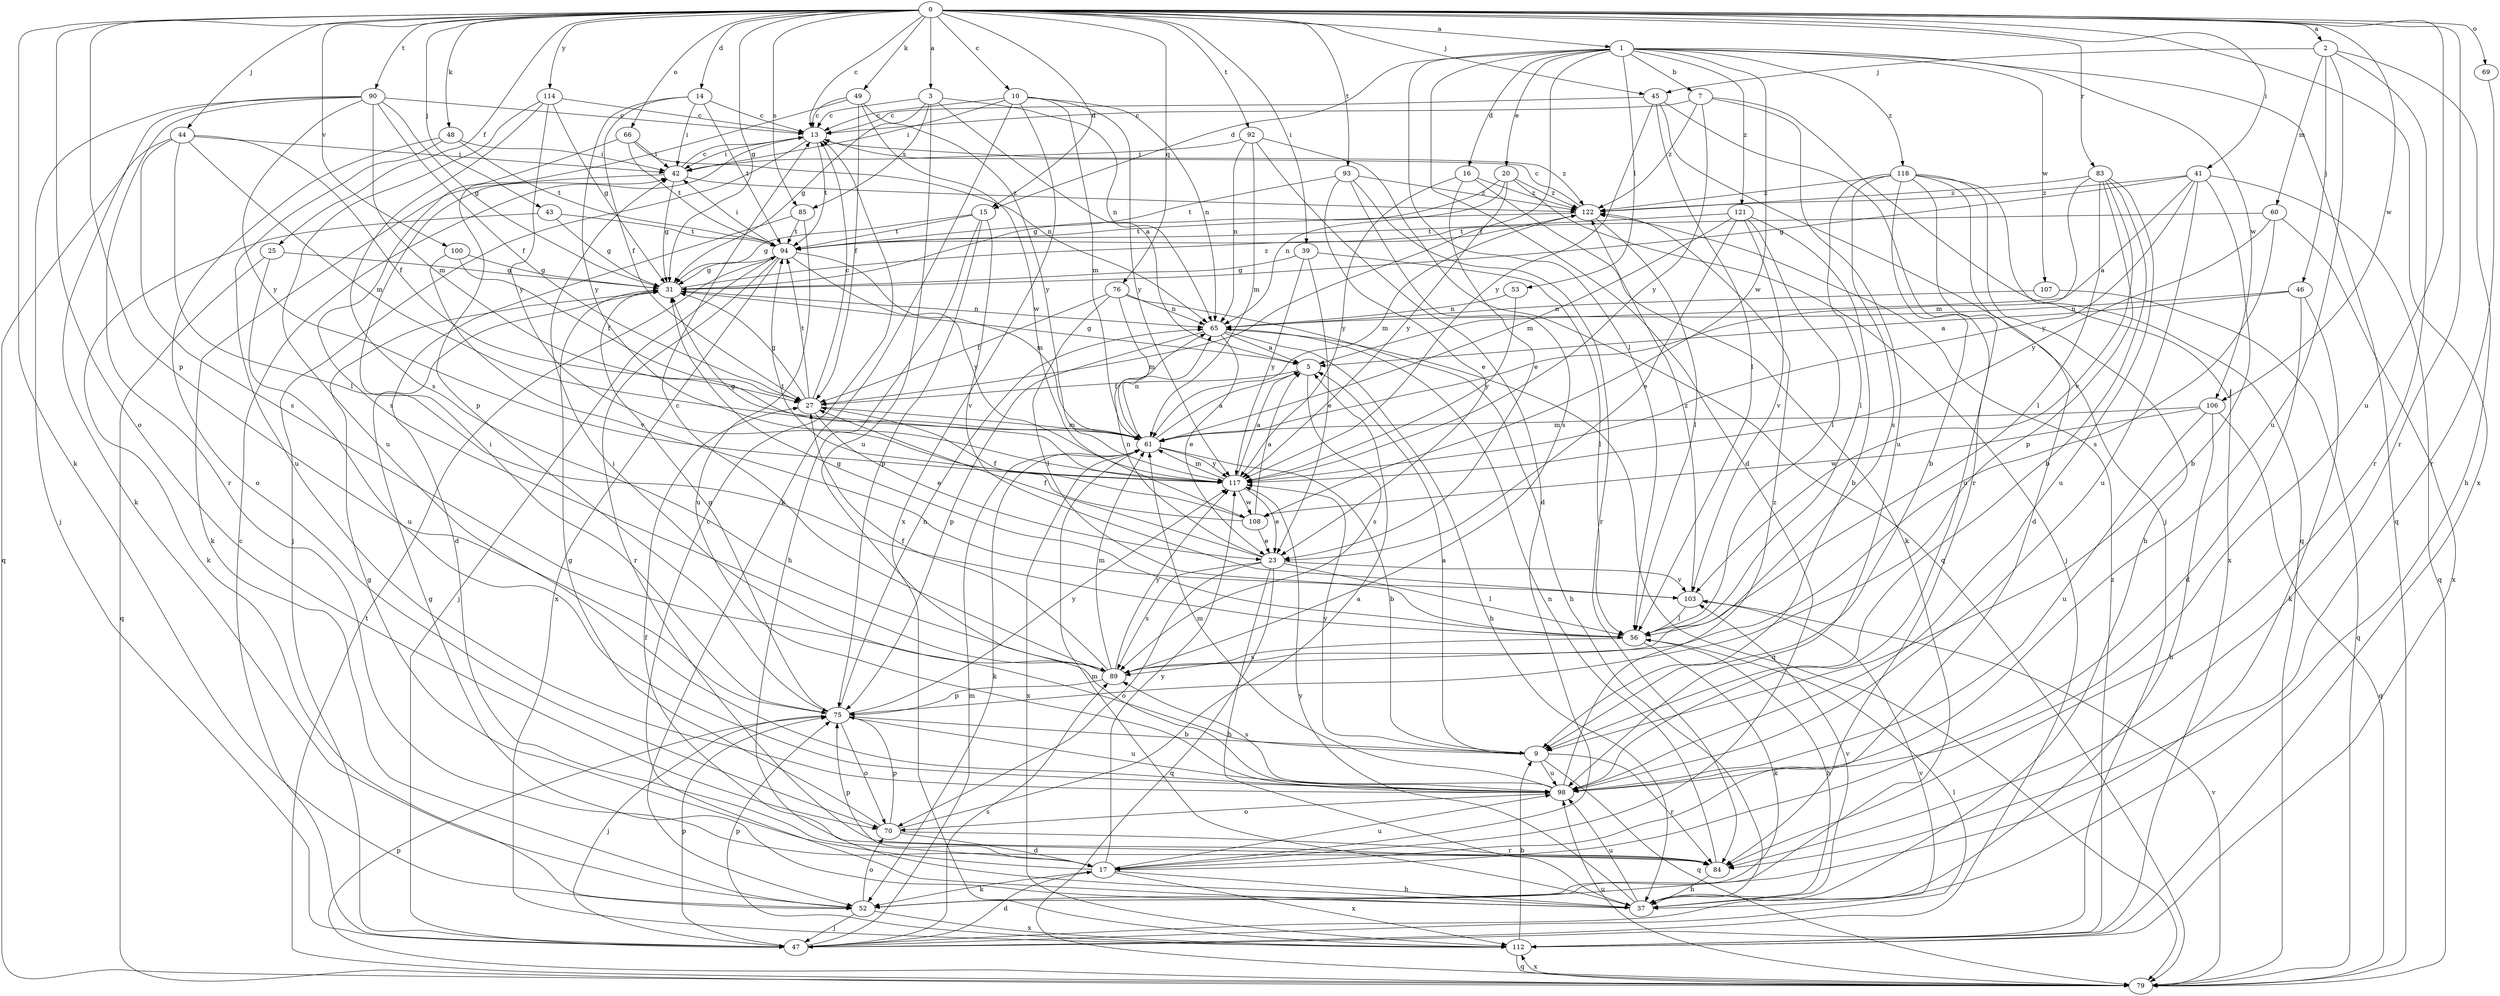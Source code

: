 strict digraph  {
0;
1;
2;
3;
5;
7;
9;
10;
13;
14;
15;
16;
17;
20;
23;
25;
27;
31;
37;
39;
41;
42;
43;
44;
45;
46;
47;
48;
49;
52;
53;
56;
60;
61;
65;
66;
69;
70;
75;
76;
79;
83;
84;
85;
89;
90;
92;
93;
94;
98;
100;
103;
106;
107;
108;
112;
114;
117;
118;
121;
122;
0 -> 1  [label=a];
0 -> 2  [label=a];
0 -> 3  [label=a];
0 -> 10  [label=c];
0 -> 13  [label=c];
0 -> 14  [label=d];
0 -> 15  [label=d];
0 -> 25  [label=f];
0 -> 31  [label=g];
0 -> 39  [label=i];
0 -> 41  [label=i];
0 -> 43  [label=j];
0 -> 44  [label=j];
0 -> 45  [label=j];
0 -> 48  [label=k];
0 -> 49  [label=k];
0 -> 52  [label=k];
0 -> 66  [label=o];
0 -> 69  [label=o];
0 -> 70  [label=o];
0 -> 75  [label=p];
0 -> 76  [label=q];
0 -> 83  [label=r];
0 -> 84  [label=r];
0 -> 85  [label=s];
0 -> 90  [label=t];
0 -> 92  [label=t];
0 -> 93  [label=t];
0 -> 98  [label=u];
0 -> 100  [label=v];
0 -> 106  [label=w];
0 -> 112  [label=x];
0 -> 114  [label=y];
1 -> 7  [label=b];
1 -> 15  [label=d];
1 -> 16  [label=d];
1 -> 17  [label=d];
1 -> 20  [label=e];
1 -> 27  [label=f];
1 -> 53  [label=l];
1 -> 56  [label=l];
1 -> 79  [label=q];
1 -> 106  [label=w];
1 -> 107  [label=w];
1 -> 108  [label=w];
1 -> 118  [label=z];
1 -> 121  [label=z];
2 -> 37  [label=h];
2 -> 45  [label=j];
2 -> 46  [label=j];
2 -> 60  [label=m];
2 -> 84  [label=r];
2 -> 98  [label=u];
3 -> 5  [label=a];
3 -> 13  [label=c];
3 -> 31  [label=g];
3 -> 65  [label=n];
3 -> 85  [label=s];
3 -> 98  [label=u];
5 -> 27  [label=f];
5 -> 31  [label=g];
5 -> 89  [label=s];
7 -> 13  [label=c];
7 -> 79  [label=q];
7 -> 98  [label=u];
7 -> 117  [label=y];
7 -> 122  [label=z];
9 -> 5  [label=a];
9 -> 42  [label=i];
9 -> 79  [label=q];
9 -> 84  [label=r];
9 -> 98  [label=u];
9 -> 117  [label=y];
10 -> 13  [label=c];
10 -> 42  [label=i];
10 -> 52  [label=k];
10 -> 61  [label=m];
10 -> 65  [label=n];
10 -> 112  [label=x];
10 -> 117  [label=y];
13 -> 42  [label=i];
13 -> 47  [label=j];
13 -> 94  [label=t];
13 -> 122  [label=z];
14 -> 13  [label=c];
14 -> 27  [label=f];
14 -> 42  [label=i];
14 -> 94  [label=t];
14 -> 117  [label=y];
15 -> 31  [label=g];
15 -> 37  [label=h];
15 -> 75  [label=p];
15 -> 94  [label=t];
15 -> 103  [label=v];
16 -> 23  [label=e];
16 -> 52  [label=k];
16 -> 117  [label=y];
16 -> 122  [label=z];
17 -> 31  [label=g];
17 -> 37  [label=h];
17 -> 52  [label=k];
17 -> 75  [label=p];
17 -> 98  [label=u];
17 -> 112  [label=x];
17 -> 117  [label=y];
20 -> 31  [label=g];
20 -> 47  [label=j];
20 -> 65  [label=n];
20 -> 117  [label=y];
20 -> 122  [label=z];
23 -> 27  [label=f];
23 -> 37  [label=h];
23 -> 56  [label=l];
23 -> 65  [label=n];
23 -> 70  [label=o];
23 -> 79  [label=q];
23 -> 89  [label=s];
23 -> 103  [label=v];
25 -> 31  [label=g];
25 -> 79  [label=q];
25 -> 98  [label=u];
27 -> 13  [label=c];
27 -> 23  [label=e];
27 -> 31  [label=g];
27 -> 61  [label=m];
27 -> 94  [label=t];
31 -> 65  [label=n];
31 -> 122  [label=z];
37 -> 13  [label=c];
37 -> 31  [label=g];
37 -> 61  [label=m];
37 -> 98  [label=u];
37 -> 103  [label=v];
37 -> 117  [label=y];
39 -> 23  [label=e];
39 -> 31  [label=g];
39 -> 56  [label=l];
39 -> 117  [label=y];
41 -> 5  [label=a];
41 -> 9  [label=b];
41 -> 31  [label=g];
41 -> 79  [label=q];
41 -> 98  [label=u];
41 -> 117  [label=y];
41 -> 122  [label=z];
42 -> 13  [label=c];
42 -> 31  [label=g];
42 -> 52  [label=k];
42 -> 122  [label=z];
43 -> 31  [label=g];
43 -> 52  [label=k];
43 -> 94  [label=t];
44 -> 27  [label=f];
44 -> 42  [label=i];
44 -> 56  [label=l];
44 -> 61  [label=m];
44 -> 79  [label=q];
44 -> 89  [label=s];
45 -> 13  [label=c];
45 -> 47  [label=j];
45 -> 56  [label=l];
45 -> 84  [label=r];
45 -> 117  [label=y];
46 -> 5  [label=a];
46 -> 17  [label=d];
46 -> 52  [label=k];
46 -> 65  [label=n];
47 -> 13  [label=c];
47 -> 17  [label=d];
47 -> 56  [label=l];
47 -> 61  [label=m];
47 -> 75  [label=p];
47 -> 89  [label=s];
47 -> 103  [label=v];
48 -> 42  [label=i];
48 -> 70  [label=o];
48 -> 94  [label=t];
48 -> 98  [label=u];
49 -> 13  [label=c];
49 -> 27  [label=f];
49 -> 75  [label=p];
49 -> 108  [label=w];
49 -> 117  [label=y];
52 -> 47  [label=j];
52 -> 70  [label=o];
52 -> 112  [label=x];
53 -> 65  [label=n];
53 -> 117  [label=y];
56 -> 31  [label=g];
56 -> 37  [label=h];
56 -> 52  [label=k];
56 -> 89  [label=s];
60 -> 89  [label=s];
60 -> 94  [label=t];
60 -> 112  [label=x];
60 -> 117  [label=y];
61 -> 5  [label=a];
61 -> 9  [label=b];
61 -> 52  [label=k];
61 -> 65  [label=n];
61 -> 112  [label=x];
61 -> 117  [label=y];
65 -> 5  [label=a];
65 -> 23  [label=e];
65 -> 37  [label=h];
65 -> 75  [label=p];
65 -> 79  [label=q];
66 -> 42  [label=i];
66 -> 65  [label=n];
66 -> 89  [label=s];
66 -> 94  [label=t];
69 -> 84  [label=r];
70 -> 5  [label=a];
70 -> 17  [label=d];
70 -> 31  [label=g];
70 -> 75  [label=p];
70 -> 84  [label=r];
75 -> 9  [label=b];
75 -> 31  [label=g];
75 -> 42  [label=i];
75 -> 47  [label=j];
75 -> 65  [label=n];
75 -> 70  [label=o];
75 -> 98  [label=u];
75 -> 117  [label=y];
76 -> 27  [label=f];
76 -> 37  [label=h];
76 -> 56  [label=l];
76 -> 61  [label=m];
76 -> 65  [label=n];
79 -> 75  [label=p];
79 -> 94  [label=t];
79 -> 98  [label=u];
79 -> 103  [label=v];
79 -> 112  [label=x];
83 -> 9  [label=b];
83 -> 56  [label=l];
83 -> 61  [label=m];
83 -> 75  [label=p];
83 -> 98  [label=u];
83 -> 103  [label=v];
83 -> 122  [label=z];
84 -> 27  [label=f];
84 -> 37  [label=h];
84 -> 65  [label=n];
85 -> 17  [label=d];
85 -> 94  [label=t];
85 -> 98  [label=u];
89 -> 13  [label=c];
89 -> 27  [label=f];
89 -> 61  [label=m];
89 -> 75  [label=p];
89 -> 117  [label=y];
90 -> 13  [label=c];
90 -> 27  [label=f];
90 -> 31  [label=g];
90 -> 47  [label=j];
90 -> 52  [label=k];
90 -> 61  [label=m];
90 -> 84  [label=r];
90 -> 117  [label=y];
92 -> 17  [label=d];
92 -> 42  [label=i];
92 -> 61  [label=m];
92 -> 65  [label=n];
92 -> 79  [label=q];
93 -> 23  [label=e];
93 -> 84  [label=r];
93 -> 89  [label=s];
93 -> 94  [label=t];
93 -> 122  [label=z];
94 -> 31  [label=g];
94 -> 42  [label=i];
94 -> 47  [label=j];
94 -> 61  [label=m];
94 -> 84  [label=r];
94 -> 112  [label=x];
94 -> 117  [label=y];
98 -> 61  [label=m];
98 -> 70  [label=o];
98 -> 89  [label=s];
98 -> 122  [label=z];
100 -> 27  [label=f];
100 -> 31  [label=g];
100 -> 103  [label=v];
103 -> 56  [label=l];
103 -> 122  [label=z];
106 -> 37  [label=h];
106 -> 61  [label=m];
106 -> 79  [label=q];
106 -> 98  [label=u];
106 -> 108  [label=w];
107 -> 65  [label=n];
107 -> 79  [label=q];
108 -> 5  [label=a];
108 -> 23  [label=e];
108 -> 27  [label=f];
108 -> 94  [label=t];
112 -> 9  [label=b];
112 -> 75  [label=p];
112 -> 79  [label=q];
112 -> 122  [label=z];
114 -> 13  [label=c];
114 -> 31  [label=g];
114 -> 89  [label=s];
114 -> 98  [label=u];
114 -> 117  [label=y];
117 -> 5  [label=a];
117 -> 23  [label=e];
117 -> 31  [label=g];
117 -> 61  [label=m];
117 -> 108  [label=w];
118 -> 9  [label=b];
118 -> 17  [label=d];
118 -> 37  [label=h];
118 -> 56  [label=l];
118 -> 89  [label=s];
118 -> 98  [label=u];
118 -> 112  [label=x];
118 -> 122  [label=z];
121 -> 9  [label=b];
121 -> 23  [label=e];
121 -> 56  [label=l];
121 -> 61  [label=m];
121 -> 94  [label=t];
121 -> 103  [label=v];
122 -> 13  [label=c];
122 -> 56  [label=l];
122 -> 61  [label=m];
122 -> 94  [label=t];
}
